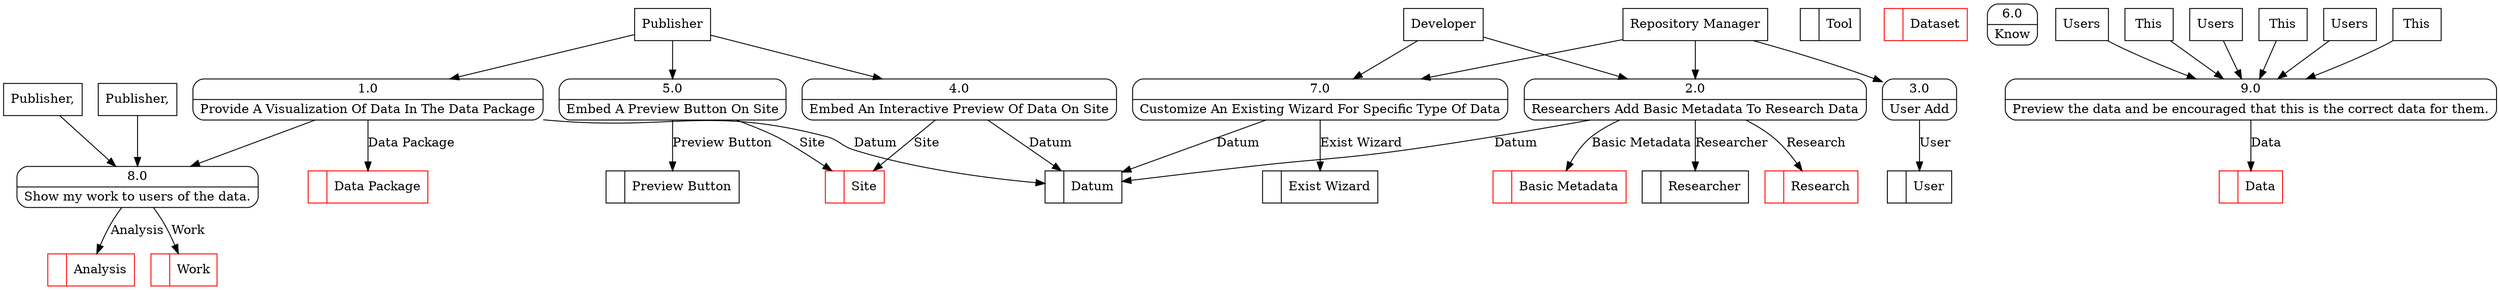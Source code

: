 digraph dfd2{ 
node[shape=record]
200 [label="<f0>  |<f1> Datum " ];
201 [label="<f0>  |<f1> Data Package " color=red];
202 [label="<f0>  |<f1> Tool " ];
203 [label="<f0>  |<f1> Basic Metadata " color=red];
204 [label="<f0>  |<f1> Researcher " ];
205 [label="<f0>  |<f1> User " ];
206 [label="<f0>  |<f1> Site " color=red];
207 [label="<f0>  |<f1> Preview Button " ];
208 [label="<f0>  |<f1> Dataset " color=red];
209 [label="<f0>  |<f1> Exist Wizard " ];
210 [label="<f0>  |<f1> Research " color=red];
211 [label="Publisher" shape=box];
212 [label="Repository Manager" shape=box];
213 [label="Developer" shape=box];
214 [label="{<f0> 1.0|<f1> Provide A Visualization Of Data In The Data Package }" shape=Mrecord];
215 [label="{<f0> 2.0|<f1> Researchers Add Basic Metadata To Research Data }" shape=Mrecord];
216 [label="{<f0> 3.0|<f1> User Add }" shape=Mrecord];
217 [label="{<f0> 4.0|<f1> Embed An Interactive Preview Of Data On Site }" shape=Mrecord];
218 [label="{<f0> 5.0|<f1> Embed A Preview Button On Site }" shape=Mrecord];
219 [label="{<f0> 6.0|<f1> Know }" shape=Mrecord];
220 [label="{<f0> 7.0|<f1> Customize An Existing Wizard For Specific Type Of Data }" shape=Mrecord];
8 [label="{<f0> 8.0|<f1> Show my work to users of the data. }" shape=Mrecord];
214 -> 8
1001 [label="Publisher," shape=box];
1001 -> 8
1003 [label="Publisher," shape=box];
1003 -> 8
1005 [label="<f0>  |<f1> Analysis " color=red];
8 -> 1005 [label="Analysis"]
1007 [label="<f0>  |<f1> Work " color=red];
8 -> 1007 [label="Work"]
9 [label="{<f0> 9.0|<f1> Preview the data and be encouraged that this is the correct data for them. }" shape=Mrecord];
1009 [label="Users" shape=box];
1009 -> 9
1011 [label="This" shape=box];
1011 -> 9
1013 [label="Users" shape=box];
1013 -> 9
1015 [label="This" shape=box];
1015 -> 9
1017 [label="Users" shape=box];
1017 -> 9
1019 [label="This" shape=box];
1019 -> 9
1021 [label="<f0>  |<f1> Data " color=red];
9 -> 1021 [label="Data"]
211 -> 214
211 -> 217
211 -> 218
212 -> 215
212 -> 216
212 -> 220
213 -> 215
213 -> 220
214 -> 200 [label="Datum"]
214 -> 201 [label="Data Package"]
215 -> 204 [label="Researcher"]
215 -> 203 [label="Basic Metadata"]
215 -> 200 [label="Datum"]
216 -> 205 [label="User"]
217 -> 206 [label="Site"]
217 -> 200 [label="Datum"]
218 -> 207 [label="Preview Button"]
218 -> 206 [label="Site"]
220 -> 209 [label="Exist Wizard"]
220 -> 200 [label="Datum"]
215 -> 210 [label="Research"]
}